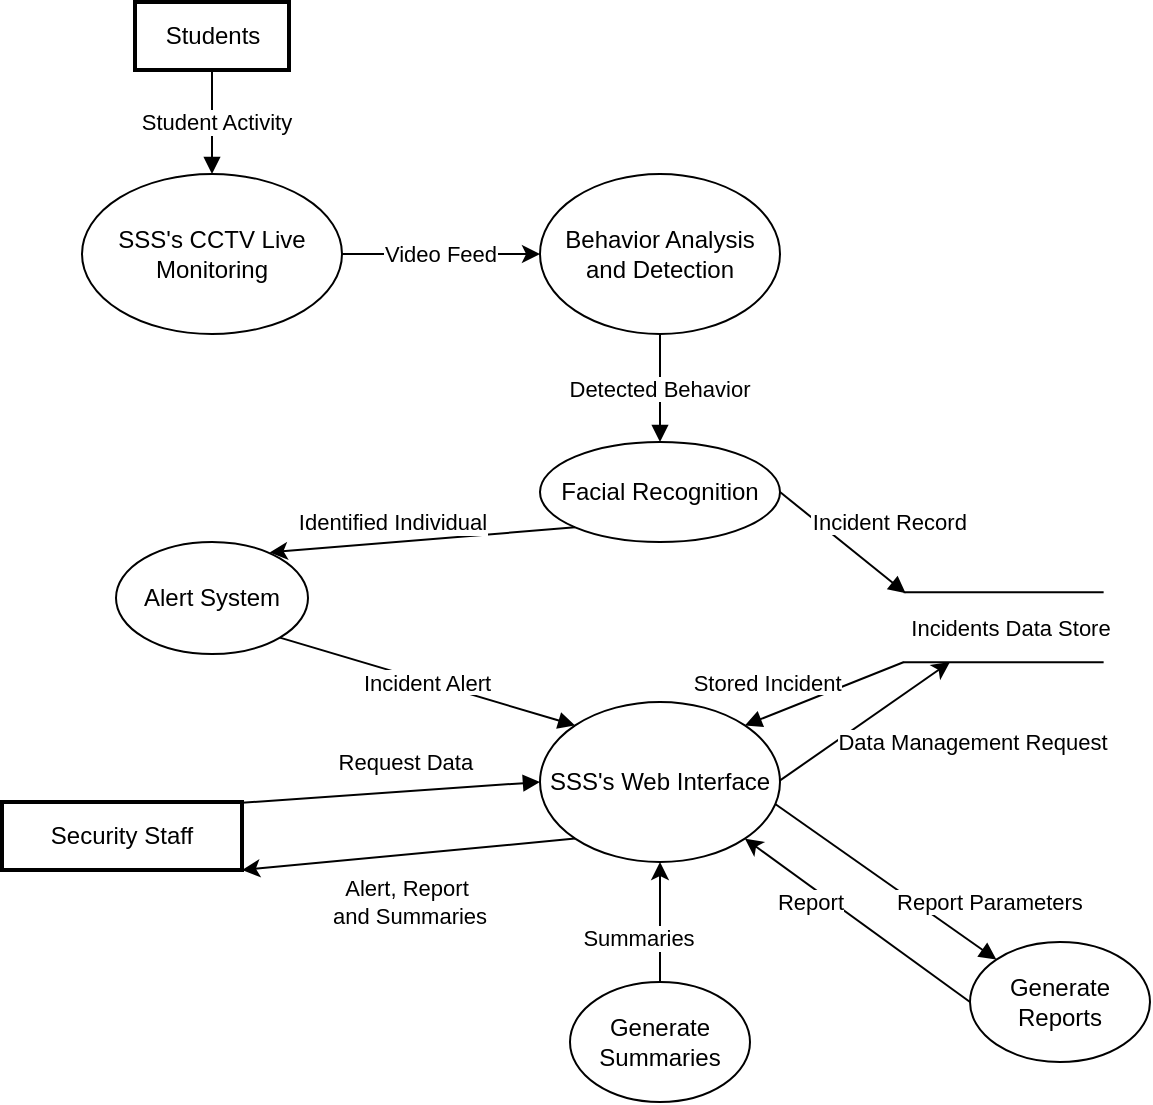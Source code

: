<mxfile version="24.1.0" type="device">
  <diagram name="Page-1" id="Bg8yVqQZUdA-4f8Aids0">
    <mxGraphModel dx="1221" dy="1923" grid="1" gridSize="10" guides="1" tooltips="1" connect="1" arrows="1" fold="1" page="1" pageScale="1" pageWidth="850" pageHeight="1100" math="0" shadow="0">
      <root>
        <mxCell id="0" />
        <mxCell id="1" parent="0" />
        <mxCell id="3gO1vefiDV8u4BAPBgzQ-45" value="Alert System" style="ellipse;whiteSpace=wrap;html=1;" parent="1" vertex="1">
          <mxGeometry x="113" y="260" width="96" height="56" as="geometry" />
        </mxCell>
        <mxCell id="3gO1vefiDV8u4BAPBgzQ-44" value="Facial Recognition" style="ellipse;whiteSpace=wrap;html=1;" parent="1" vertex="1">
          <mxGeometry x="325" y="210" width="120" height="50" as="geometry" />
        </mxCell>
        <mxCell id="3gO1vefiDV8u4BAPBgzQ-43" value="Behavior Analysis and Detection" style="ellipse;whiteSpace=wrap;html=1;" parent="1" vertex="1">
          <mxGeometry x="325" y="76" width="120" height="80" as="geometry" />
        </mxCell>
        <mxCell id="3gO1vefiDV8u4BAPBgzQ-22" value="Security Staff" style="whiteSpace=wrap;strokeWidth=2;" parent="1" vertex="1">
          <mxGeometry x="56" y="390" width="120" height="34" as="geometry" />
        </mxCell>
        <mxCell id="3gO1vefiDV8u4BAPBgzQ-24" value="Students" style="whiteSpace=wrap;strokeWidth=2;" parent="1" vertex="1">
          <mxGeometry x="122.5" y="-10" width="77" height="34" as="geometry" />
        </mxCell>
        <mxCell id="3gO1vefiDV8u4BAPBgzQ-32" value="Request Data" style="startArrow=none;endArrow=block;exitX=0.985;exitY=0.016;entryX=0;entryY=0.5;rounded=0;entryDx=0;entryDy=0;exitDx=0;exitDy=0;fontSize=11;spacing=2;exitPerimeter=0;" parent="1" source="3gO1vefiDV8u4BAPBgzQ-22" target="3gO1vefiDV8u4BAPBgzQ-62" edge="1">
          <mxGeometry x="0.124" y="15" relative="1" as="geometry">
            <mxPoint x="299" y="540.5" as="targetPoint" />
            <mxPoint as="offset" />
          </mxGeometry>
        </mxCell>
        <mxCell id="3gO1vefiDV8u4BAPBgzQ-35" value="Detected Behavior" style="startArrow=none;endArrow=block;exitX=0.5;exitY=1;entryX=0.5;entryY=0;rounded=0;exitDx=0;exitDy=0;entryDx=0;entryDy=0;" parent="1" source="3gO1vefiDV8u4BAPBgzQ-43" target="3gO1vefiDV8u4BAPBgzQ-44" edge="1">
          <mxGeometry relative="1" as="geometry" />
        </mxCell>
        <mxCell id="3gO1vefiDV8u4BAPBgzQ-37" value="Incident Alert" style="curved=1;startArrow=none;endArrow=block;exitX=1;exitY=1;entryX=0;entryY=0;rounded=0;exitDx=0;exitDy=0;entryDx=0;entryDy=0;" parent="1" source="3gO1vefiDV8u4BAPBgzQ-45" target="3gO1vefiDV8u4BAPBgzQ-62" edge="1">
          <mxGeometry relative="1" as="geometry">
            <Array as="points" />
          </mxGeometry>
        </mxCell>
        <mxCell id="3gO1vefiDV8u4BAPBgzQ-39" value="Incident Record" style="startArrow=none;endArrow=block;exitX=1;exitY=0.5;rounded=0;exitDx=0;exitDy=0;" parent="1" source="3gO1vefiDV8u4BAPBgzQ-44" edge="1">
          <mxGeometry x="0.295" y="23" relative="1" as="geometry">
            <mxPoint x="507.82" y="285.64" as="targetPoint" />
            <mxPoint as="offset" />
            <mxPoint x="371.82" y="235" as="sourcePoint" />
          </mxGeometry>
        </mxCell>
        <mxCell id="3gO1vefiDV8u4BAPBgzQ-40" value="Report Parameters" style="curved=1;startArrow=none;endArrow=block;exitX=0.987;exitY=0.636;rounded=0;exitDx=0;exitDy=0;exitPerimeter=0;entryX=0;entryY=0;entryDx=0;entryDy=0;" parent="1" target="3gO1vefiDV8u4BAPBgzQ-63" edge="1">
          <mxGeometry x="0.717" y="22" relative="1" as="geometry">
            <Array as="points" />
            <mxPoint x="442.44" y="390.88" as="sourcePoint" />
            <mxPoint x="585" y="460" as="targetPoint" />
            <mxPoint as="offset" />
          </mxGeometry>
        </mxCell>
        <mxCell id="3gO1vefiDV8u4BAPBgzQ-42" value="Stored Incident" style="startArrow=none;endArrow=block;entryX=1;entryY=0;rounded=0;entryDx=0;entryDy=0;" parent="1" target="3gO1vefiDV8u4BAPBgzQ-62" edge="1">
          <mxGeometry x="0.559" y="-16" relative="1" as="geometry">
            <mxPoint x="507" y="320" as="sourcePoint" />
            <mxPoint x="434.426" y="351.716" as="targetPoint" />
            <mxPoint as="offset" />
          </mxGeometry>
        </mxCell>
        <mxCell id="3gO1vefiDV8u4BAPBgzQ-48" style="rounded=0;orthogonalLoop=1;jettySize=auto;html=1;exitX=0;exitY=1;exitDx=0;exitDy=0;entryX=0.8;entryY=0.093;entryDx=0;entryDy=0;entryPerimeter=0;" parent="1" source="3gO1vefiDV8u4BAPBgzQ-44" target="3gO1vefiDV8u4BAPBgzQ-45" edge="1">
          <mxGeometry relative="1" as="geometry" />
        </mxCell>
        <mxCell id="3gO1vefiDV8u4BAPBgzQ-49" value="Identified Individual" style="edgeLabel;html=1;align=center;verticalAlign=middle;resizable=0;points=[];" parent="3gO1vefiDV8u4BAPBgzQ-48" vertex="1" connectable="0">
          <mxGeometry x="0.052" y="4" relative="1" as="geometry">
            <mxPoint x="-12" y="-13" as="offset" />
          </mxGeometry>
        </mxCell>
        <mxCell id="3gO1vefiDV8u4BAPBgzQ-52" value="" style="shape=link;html=1;rounded=0;width=35;" parent="1" edge="1">
          <mxGeometry width="100" relative="1" as="geometry">
            <mxPoint x="506.82" y="302.64" as="sourcePoint" />
            <mxPoint x="606.82" y="302.64" as="targetPoint" />
          </mxGeometry>
        </mxCell>
        <mxCell id="3gO1vefiDV8u4BAPBgzQ-58" value="Incidents Data Store" style="edgeLabel;html=1;align=center;verticalAlign=middle;resizable=0;points=[];" parent="3gO1vefiDV8u4BAPBgzQ-52" vertex="1" connectable="0">
          <mxGeometry x="0.054" y="16" relative="1" as="geometry">
            <mxPoint y="16" as="offset" />
          </mxGeometry>
        </mxCell>
        <mxCell id="3gO1vefiDV8u4BAPBgzQ-60" value="" style="curved=1;startArrow=none;endArrow=block;exitX=0.5;exitY=1;rounded=0;exitDx=0;exitDy=0;" parent="1" source="3gO1vefiDV8u4BAPBgzQ-24" target="3gO1vefiDV8u4BAPBgzQ-59" edge="1">
          <mxGeometry relative="1" as="geometry">
            <Array as="points" />
            <mxPoint x="718" y="133" as="sourcePoint" />
            <mxPoint x="430" y="119" as="targetPoint" />
          </mxGeometry>
        </mxCell>
        <mxCell id="3gO1vefiDV8u4BAPBgzQ-61" value="Student Activity" style="edgeLabel;html=1;align=center;verticalAlign=middle;resizable=0;points=[];" parent="3gO1vefiDV8u4BAPBgzQ-60" vertex="1" connectable="0">
          <mxGeometry x="0.308" relative="1" as="geometry">
            <mxPoint x="2" y="-8" as="offset" />
          </mxGeometry>
        </mxCell>
        <mxCell id="VN05HX5F1K0i72O2lOgQ-1" style="edgeStyle=orthogonalEdgeStyle;rounded=0;orthogonalLoop=1;jettySize=auto;html=1;exitX=1;exitY=0.5;exitDx=0;exitDy=0;entryX=0;entryY=0.5;entryDx=0;entryDy=0;" parent="1" source="3gO1vefiDV8u4BAPBgzQ-59" target="3gO1vefiDV8u4BAPBgzQ-43" edge="1">
          <mxGeometry relative="1" as="geometry" />
        </mxCell>
        <mxCell id="VN05HX5F1K0i72O2lOgQ-2" value="Video Feed" style="edgeLabel;html=1;align=center;verticalAlign=middle;resizable=0;points=[];" parent="VN05HX5F1K0i72O2lOgQ-1" vertex="1" connectable="0">
          <mxGeometry x="-0.263" y="-2" relative="1" as="geometry">
            <mxPoint x="12" y="-2" as="offset" />
          </mxGeometry>
        </mxCell>
        <mxCell id="3gO1vefiDV8u4BAPBgzQ-59" value="SSS&#39;s CCTV Live Monitoring" style="ellipse;whiteSpace=wrap;html=1;" parent="1" vertex="1">
          <mxGeometry x="96" y="76" width="130" height="80" as="geometry" />
        </mxCell>
        <mxCell id="3gO1vefiDV8u4BAPBgzQ-66" style="rounded=0;orthogonalLoop=1;jettySize=auto;html=1;exitX=0;exitY=1;exitDx=0;exitDy=0;entryX=1;entryY=1;entryDx=0;entryDy=0;" parent="1" source="3gO1vefiDV8u4BAPBgzQ-62" target="3gO1vefiDV8u4BAPBgzQ-22" edge="1">
          <mxGeometry relative="1" as="geometry" />
        </mxCell>
        <mxCell id="3gO1vefiDV8u4BAPBgzQ-67" value="Alert, Report&lt;div&gt;&amp;nbsp;and Summaries&lt;/div&gt;" style="edgeLabel;html=1;align=center;verticalAlign=middle;resizable=0;points=[];rotation=0;" parent="3gO1vefiDV8u4BAPBgzQ-66" vertex="1" connectable="0">
          <mxGeometry x="-0.311" relative="1" as="geometry">
            <mxPoint x="-28" y="26" as="offset" />
          </mxGeometry>
        </mxCell>
        <mxCell id="3gO1vefiDV8u4BAPBgzQ-68" style="rounded=0;orthogonalLoop=1;jettySize=auto;html=1;exitX=0.99;exitY=0.376;exitDx=0;exitDy=0;exitPerimeter=0;" parent="1" edge="1">
          <mxGeometry relative="1" as="geometry">
            <mxPoint x="530" y="320" as="targetPoint" />
            <mxPoint x="443.8" y="380.08" as="sourcePoint" />
          </mxGeometry>
        </mxCell>
        <mxCell id="3gO1vefiDV8u4BAPBgzQ-69" value="Data Management Request" style="edgeLabel;html=1;align=center;verticalAlign=middle;resizable=0;points=[];" parent="3gO1vefiDV8u4BAPBgzQ-68" vertex="1" connectable="0">
          <mxGeometry x="0.197" relative="1" as="geometry">
            <mxPoint x="45" y="16" as="offset" />
          </mxGeometry>
        </mxCell>
        <mxCell id="3gO1vefiDV8u4BAPBgzQ-62" value="SSS&#39;s Web Interface" style="ellipse;whiteSpace=wrap;html=1;" parent="1" vertex="1">
          <mxGeometry x="325" y="340" width="120" height="80" as="geometry" />
        </mxCell>
        <mxCell id="3gO1vefiDV8u4BAPBgzQ-64" style="rounded=0;orthogonalLoop=1;jettySize=auto;html=1;exitX=0;exitY=0.5;exitDx=0;exitDy=0;entryX=1;entryY=1;entryDx=0;entryDy=0;" parent="1" source="3gO1vefiDV8u4BAPBgzQ-63" target="3gO1vefiDV8u4BAPBgzQ-62" edge="1">
          <mxGeometry relative="1" as="geometry" />
        </mxCell>
        <mxCell id="3gO1vefiDV8u4BAPBgzQ-65" value="Report" style="edgeLabel;html=1;align=center;verticalAlign=middle;resizable=0;points=[];" parent="3gO1vefiDV8u4BAPBgzQ-64" vertex="1" connectable="0">
          <mxGeometry x="0.158" relative="1" as="geometry">
            <mxPoint x="-15" y="-3" as="offset" />
          </mxGeometry>
        </mxCell>
        <mxCell id="3gO1vefiDV8u4BAPBgzQ-63" value="Generate Reports" style="ellipse;whiteSpace=wrap;html=1;" parent="1" vertex="1">
          <mxGeometry x="540" y="460" width="90" height="60" as="geometry" />
        </mxCell>
        <mxCell id="3gO1vefiDV8u4BAPBgzQ-74" style="rounded=0;orthogonalLoop=1;jettySize=auto;html=1;exitX=0.5;exitY=0;exitDx=0;exitDy=0;entryX=0.5;entryY=1;entryDx=0;entryDy=0;" parent="1" source="3gO1vefiDV8u4BAPBgzQ-70" target="3gO1vefiDV8u4BAPBgzQ-62" edge="1">
          <mxGeometry relative="1" as="geometry" />
        </mxCell>
        <mxCell id="3gO1vefiDV8u4BAPBgzQ-75" value="Summaries" style="edgeLabel;html=1;align=center;verticalAlign=middle;resizable=0;points=[];" parent="3gO1vefiDV8u4BAPBgzQ-74" vertex="1" connectable="0">
          <mxGeometry x="-0.139" y="3" relative="1" as="geometry">
            <mxPoint x="-8" y="4" as="offset" />
          </mxGeometry>
        </mxCell>
        <mxCell id="3gO1vefiDV8u4BAPBgzQ-70" value="Generate Summaries" style="ellipse;whiteSpace=wrap;html=1;" parent="1" vertex="1">
          <mxGeometry x="340" y="480" width="90" height="60" as="geometry" />
        </mxCell>
      </root>
    </mxGraphModel>
  </diagram>
</mxfile>
